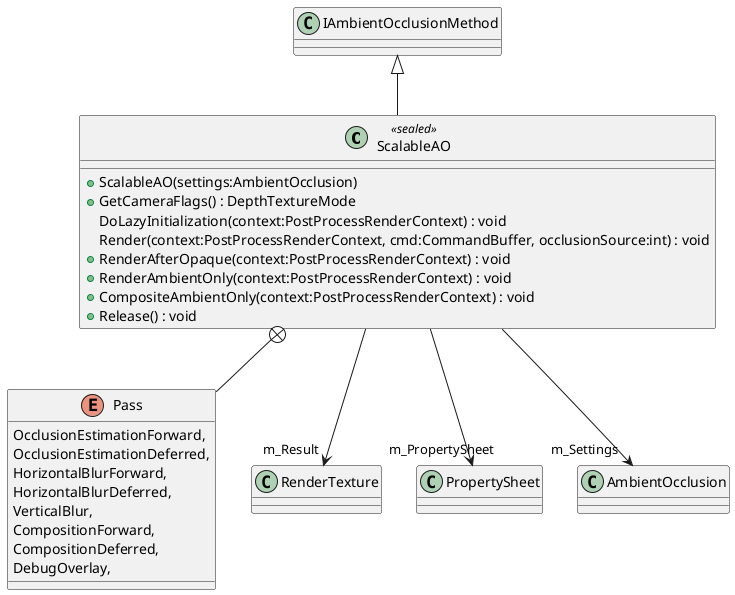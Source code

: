 @startuml
class ScalableAO <<sealed>> {
    + ScalableAO(settings:AmbientOcclusion)
    + GetCameraFlags() : DepthTextureMode
    DoLazyInitialization(context:PostProcessRenderContext) : void
    Render(context:PostProcessRenderContext, cmd:CommandBuffer, occlusionSource:int) : void
    + RenderAfterOpaque(context:PostProcessRenderContext) : void
    + RenderAmbientOnly(context:PostProcessRenderContext) : void
    + CompositeAmbientOnly(context:PostProcessRenderContext) : void
    + Release() : void
}
enum Pass {
    OcclusionEstimationForward,
    OcclusionEstimationDeferred,
    HorizontalBlurForward,
    HorizontalBlurDeferred,
    VerticalBlur,
    CompositionForward,
    CompositionDeferred,
    DebugOverlay,
}
IAmbientOcclusionMethod <|-- ScalableAO
ScalableAO --> "m_Result" RenderTexture
ScalableAO --> "m_PropertySheet" PropertySheet
ScalableAO --> "m_Settings" AmbientOcclusion
ScalableAO +-- Pass
@enduml
